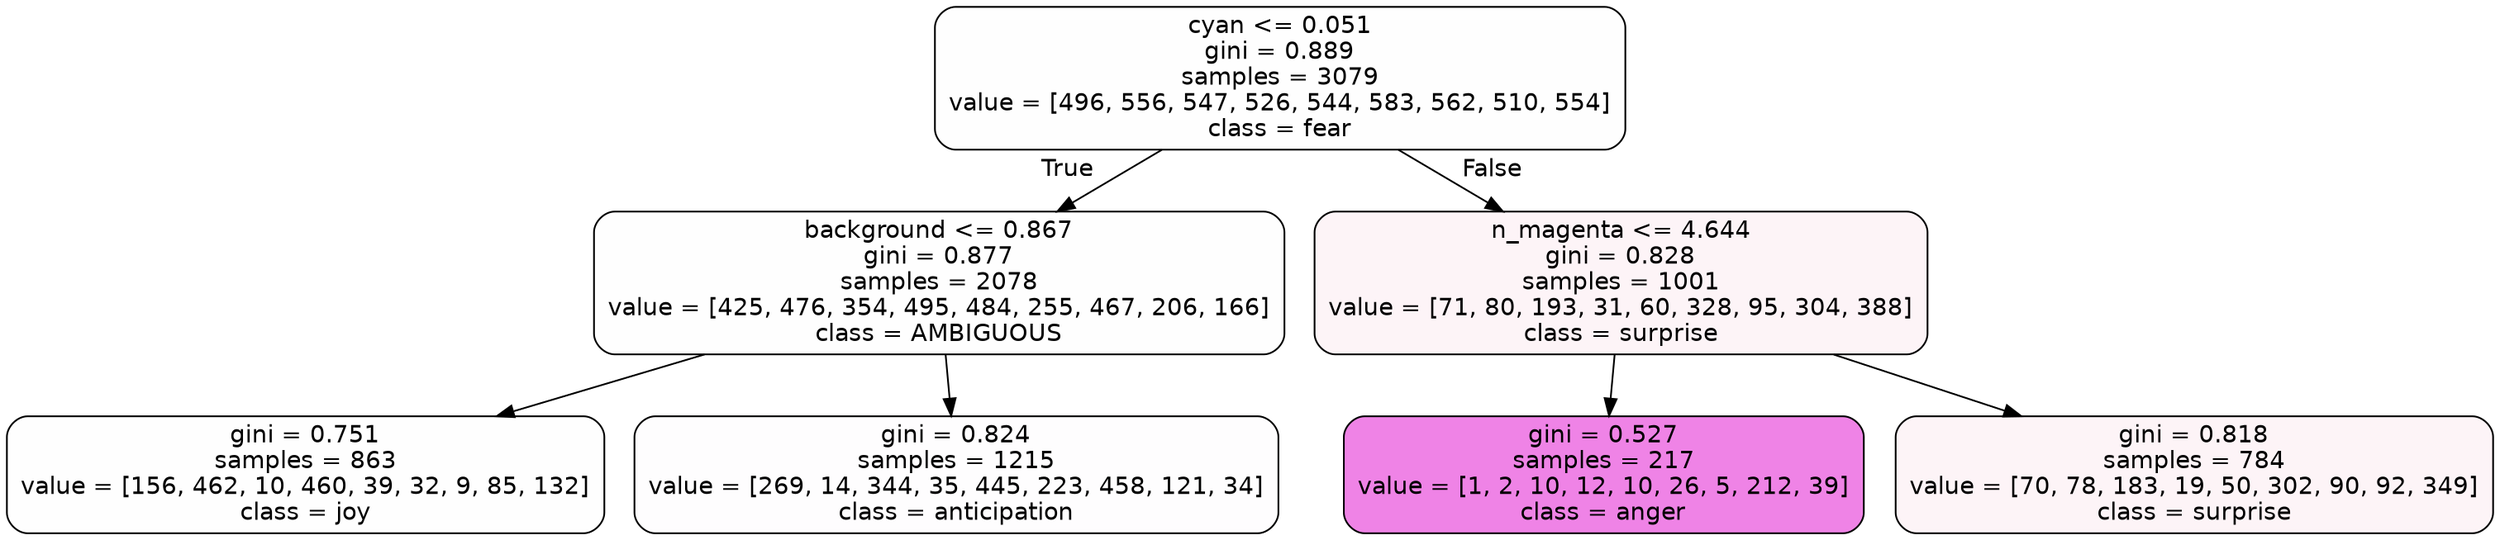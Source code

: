 digraph Tree {
node [shape=box, style="filled, rounded", color="black", fontname=helvetica] ;
edge [fontname=helvetica] ;
0 [label="cyan <= 0.051\ngini = 0.889\nsamples = 3079\nvalue = [496, 556, 547, 526, 544, 583, 562, 510, 554]\nclass = fear", fillcolor="#3964e501"] ;
1 [label="background <= 0.867\ngini = 0.877\nsamples = 2078\nvalue = [425, 476, 354, 495, 484, 255, 467, 206, 166]\nclass = AMBIGUOUS", fillcolor="#39e58101"] ;
0 -> 1 [labeldistance=2.5, labelangle=45, headlabel="True"] ;
2 [label="gini = 0.751\nsamples = 863\nvalue = [156, 462, 10, 460, 39, 32, 9, 85, 132]\nclass = joy", fillcolor="#d7e53901"] ;
1 -> 2 ;
3 [label="gini = 0.824\nsamples = 1215\nvalue = [269, 14, 344, 35, 445, 223, 458, 121, 34]\nclass = anticipation", fillcolor="#8139e502"] ;
1 -> 3 ;
4 [label="n_magenta <= 4.644\ngini = 0.828\nsamples = 1001\nvalue = [71, 80, 193, 31, 60, 328, 95, 304, 388]\nclass = surprise", fillcolor="#e539640d"] ;
0 -> 4 [labeldistance=2.5, labelangle=-45, headlabel="False"] ;
5 [label="gini = 0.527\nsamples = 217\nvalue = [1, 2, 10, 12, 10, 26, 5, 212, 39]\nclass = anger", fillcolor="#e539d79f"] ;
4 -> 5 ;
6 [label="gini = 0.818\nsamples = 784\nvalue = [70, 78, 183, 19, 50, 302, 90, 92, 349]\nclass = surprise", fillcolor="#e539640d"] ;
4 -> 6 ;
}